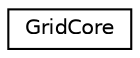 digraph "类继承关系图"
{
  edge [fontname="Helvetica",fontsize="10",labelfontname="Helvetica",labelfontsize="10"];
  node [fontname="Helvetica",fontsize="10",shape=record];
  rankdir="LR";
  Node0 [label="GridCore",height=0.2,width=0.4,color="black", fillcolor="white", style="filled",URL="$class_grid_core.html"];
}

